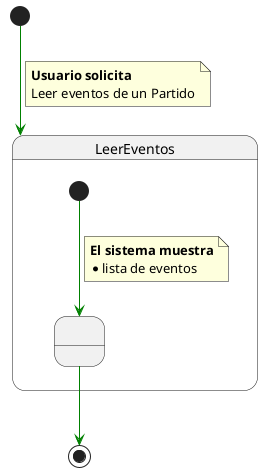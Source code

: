 @startuml LeerEventos

State LeerEventos{ 

  State state1 as " "

  [*] -[#green]-> state1

  note on link 
    <b>El sistema muestra
    * lista de eventos
  end note

} 

[*] -[#green]-> LeerEventos

note on link
 <b>Usuario solicita
 Leer eventos de un Partido
end note

state1 -[#green]-> [*] 


@enduml
